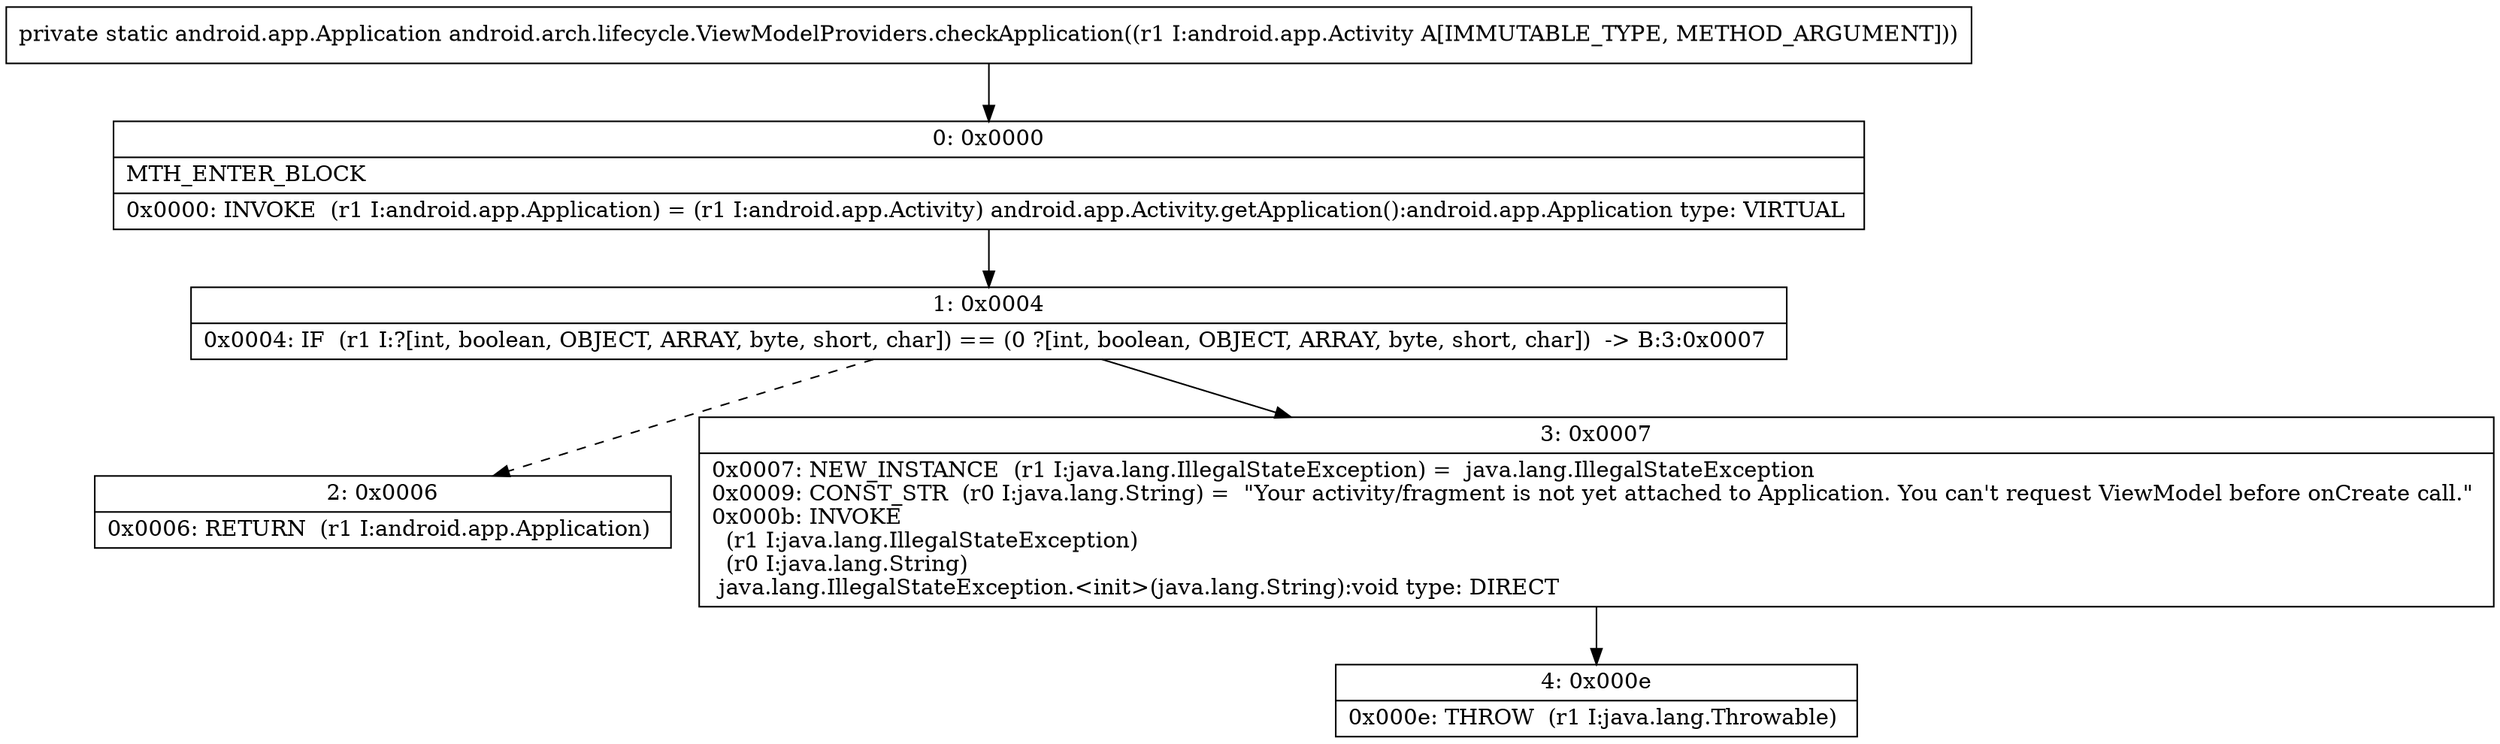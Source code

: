 digraph "CFG forandroid.arch.lifecycle.ViewModelProviders.checkApplication(Landroid\/app\/Activity;)Landroid\/app\/Application;" {
Node_0 [shape=record,label="{0\:\ 0x0000|MTH_ENTER_BLOCK\l|0x0000: INVOKE  (r1 I:android.app.Application) = (r1 I:android.app.Activity) android.app.Activity.getApplication():android.app.Application type: VIRTUAL \l}"];
Node_1 [shape=record,label="{1\:\ 0x0004|0x0004: IF  (r1 I:?[int, boolean, OBJECT, ARRAY, byte, short, char]) == (0 ?[int, boolean, OBJECT, ARRAY, byte, short, char])  \-\> B:3:0x0007 \l}"];
Node_2 [shape=record,label="{2\:\ 0x0006|0x0006: RETURN  (r1 I:android.app.Application) \l}"];
Node_3 [shape=record,label="{3\:\ 0x0007|0x0007: NEW_INSTANCE  (r1 I:java.lang.IllegalStateException) =  java.lang.IllegalStateException \l0x0009: CONST_STR  (r0 I:java.lang.String) =  \"Your activity\/fragment is not yet attached to Application. You can't request ViewModel before onCreate call.\" \l0x000b: INVOKE  \l  (r1 I:java.lang.IllegalStateException)\l  (r0 I:java.lang.String)\l java.lang.IllegalStateException.\<init\>(java.lang.String):void type: DIRECT \l}"];
Node_4 [shape=record,label="{4\:\ 0x000e|0x000e: THROW  (r1 I:java.lang.Throwable) \l}"];
MethodNode[shape=record,label="{private static android.app.Application android.arch.lifecycle.ViewModelProviders.checkApplication((r1 I:android.app.Activity A[IMMUTABLE_TYPE, METHOD_ARGUMENT])) }"];
MethodNode -> Node_0;
Node_0 -> Node_1;
Node_1 -> Node_2[style=dashed];
Node_1 -> Node_3;
Node_3 -> Node_4;
}

